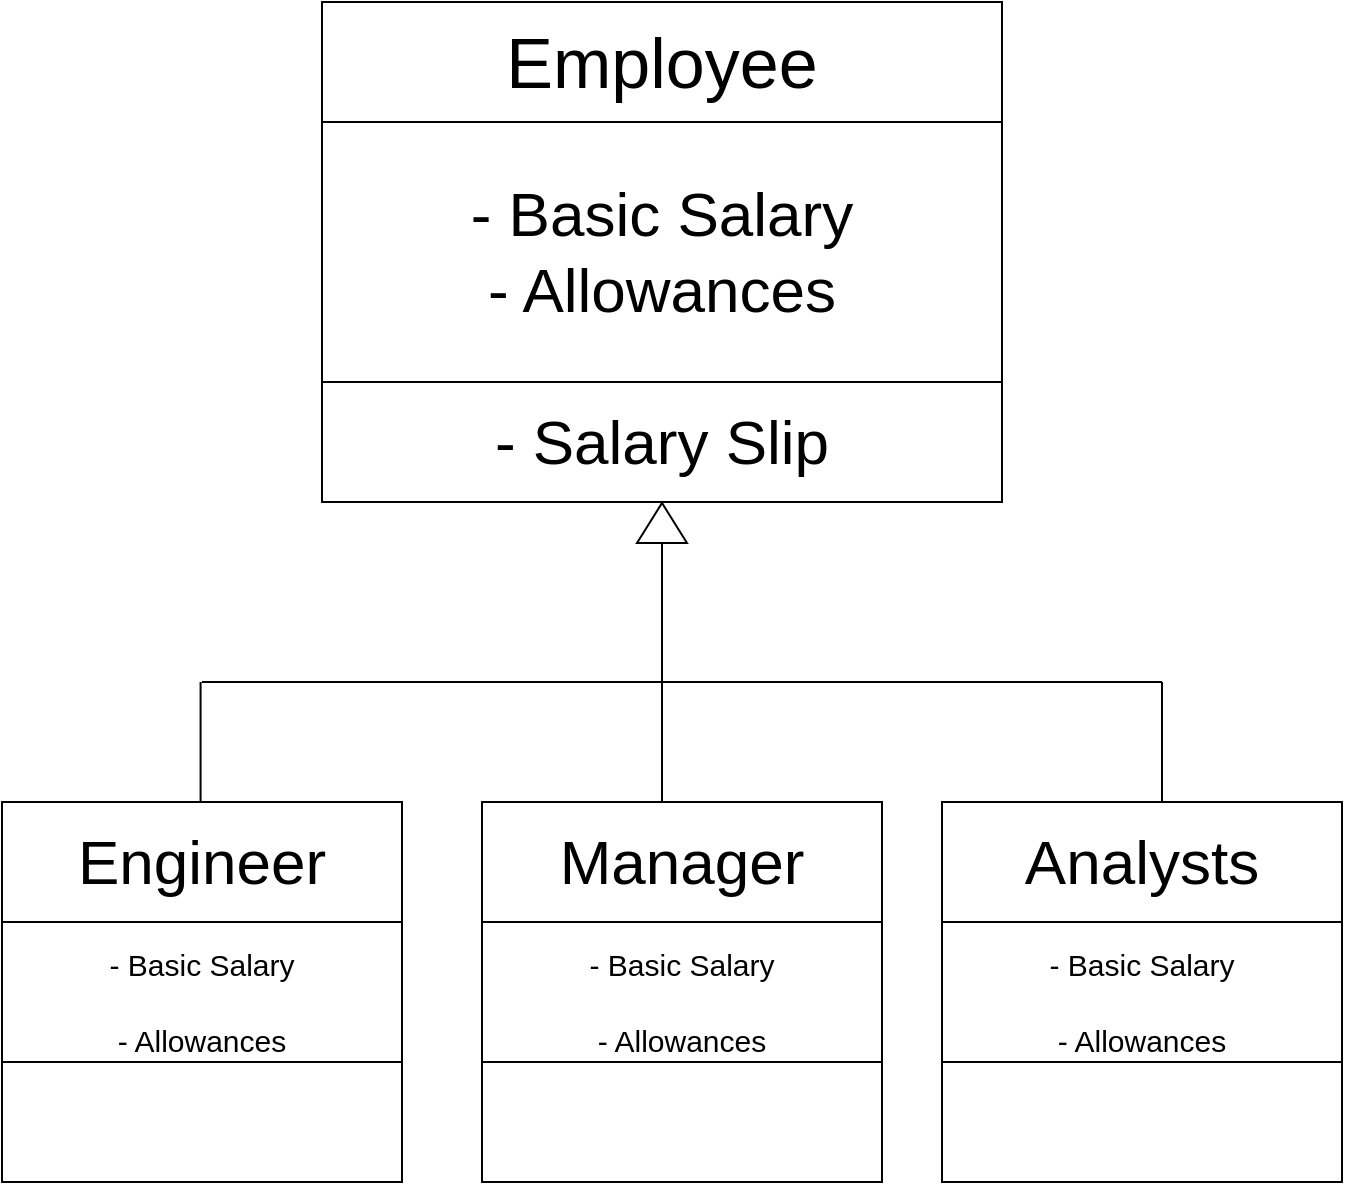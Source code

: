 <mxfile version="20.0.4" type="device"><diagram id="tRDd4zBkA574iA03V0AI" name="Page-1"><mxGraphModel dx="1117" dy="643" grid="1" gridSize="10" guides="1" tooltips="1" connect="1" arrows="1" fold="1" page="1" pageScale="1" pageWidth="850" pageHeight="1100" math="0" shadow="0"><root><mxCell id="0"/><mxCell id="1" parent="0"/><mxCell id="32otorn0YiEWyiQWV_MO-1" value="&lt;font style=&quot;font-size: 35px;&quot;&gt;Employee&lt;/font&gt;" style="rounded=0;whiteSpace=wrap;html=1;" vertex="1" parent="1"><mxGeometry x="260" y="60" width="340" height="60" as="geometry"/></mxCell><mxCell id="32otorn0YiEWyiQWV_MO-2" value="&lt;font style=&quot;font-size: 31px;&quot;&gt;- Basic Salary&lt;br&gt;- Allowances&lt;br&gt;&lt;/font&gt;" style="rounded=0;whiteSpace=wrap;html=1;" vertex="1" parent="1"><mxGeometry x="260" y="120" width="340" height="130" as="geometry"/></mxCell><mxCell id="32otorn0YiEWyiQWV_MO-3" value="&lt;font style=&quot;font-size: 31px;&quot;&gt;- Salary Slip&lt;/font&gt;" style="rounded=0;whiteSpace=wrap;html=1;" vertex="1" parent="1"><mxGeometry x="260" y="250" width="340" height="60" as="geometry"/></mxCell><mxCell id="32otorn0YiEWyiQWV_MO-4" value="Engineer" style="rounded=0;whiteSpace=wrap;html=1;fontSize=31;" vertex="1" parent="1"><mxGeometry x="100" y="460" width="200" height="60" as="geometry"/></mxCell><mxCell id="32otorn0YiEWyiQWV_MO-5" value="&lt;font style=&quot;font-size: 15px;&quot;&gt;- Basic Salary&lt;br&gt;- Allowances&lt;br&gt;&lt;/font&gt;" style="rounded=0;whiteSpace=wrap;html=1;fontSize=31;" vertex="1" parent="1"><mxGeometry x="100" y="520" width="200" height="70" as="geometry"/></mxCell><mxCell id="32otorn0YiEWyiQWV_MO-6" value="" style="rounded=0;whiteSpace=wrap;html=1;fontSize=31;" vertex="1" parent="1"><mxGeometry x="100" y="590" width="200" height="60" as="geometry"/></mxCell><mxCell id="32otorn0YiEWyiQWV_MO-7" value="" style="rounded=0;whiteSpace=wrap;html=1;fontSize=31;" vertex="1" parent="1"><mxGeometry x="340" y="590" width="200" height="60" as="geometry"/></mxCell><mxCell id="32otorn0YiEWyiQWV_MO-8" value="&lt;span style=&quot;font-size: 15px;&quot;&gt;- Basic Salary&lt;/span&gt;&lt;br style=&quot;font-size: 15px;&quot;&gt;&lt;span style=&quot;font-size: 15px;&quot;&gt;- Allowances&lt;/span&gt;" style="rounded=0;whiteSpace=wrap;html=1;fontSize=31;" vertex="1" parent="1"><mxGeometry x="340" y="520" width="200" height="70" as="geometry"/></mxCell><mxCell id="32otorn0YiEWyiQWV_MO-9" value="Manager" style="rounded=0;whiteSpace=wrap;html=1;fontSize=31;" vertex="1" parent="1"><mxGeometry x="340" y="460" width="200" height="60" as="geometry"/></mxCell><mxCell id="32otorn0YiEWyiQWV_MO-10" value="" style="rounded=0;whiteSpace=wrap;html=1;fontSize=31;" vertex="1" parent="1"><mxGeometry x="570" y="590" width="200" height="60" as="geometry"/></mxCell><mxCell id="32otorn0YiEWyiQWV_MO-11" value="&lt;span style=&quot;font-size: 15px;&quot;&gt;- Basic Salary&lt;/span&gt;&lt;br style=&quot;font-size: 15px;&quot;&gt;&lt;span style=&quot;font-size: 15px;&quot;&gt;- Allowances&lt;/span&gt;" style="rounded=0;whiteSpace=wrap;html=1;fontSize=31;" vertex="1" parent="1"><mxGeometry x="570" y="520" width="200" height="70" as="geometry"/></mxCell><mxCell id="32otorn0YiEWyiQWV_MO-12" value="Analysts" style="rounded=0;whiteSpace=wrap;html=1;fontSize=31;" vertex="1" parent="1"><mxGeometry x="570" y="460" width="200" height="60" as="geometry"/></mxCell><mxCell id="32otorn0YiEWyiQWV_MO-13" value="" style="endArrow=none;html=1;rounded=0;fontSize=31;" edge="1" parent="1"><mxGeometry width="50" height="50" relative="1" as="geometry"><mxPoint x="200" y="400" as="sourcePoint"/><mxPoint x="680" y="400" as="targetPoint"/></mxGeometry></mxCell><mxCell id="32otorn0YiEWyiQWV_MO-14" value="" style="endArrow=none;html=1;rounded=0;fontSize=31;" edge="1" parent="1"><mxGeometry width="50" height="50" relative="1" as="geometry"><mxPoint x="199.29" y="460" as="sourcePoint"/><mxPoint x="199.29" y="400" as="targetPoint"/></mxGeometry></mxCell><mxCell id="32otorn0YiEWyiQWV_MO-15" value="" style="endArrow=none;html=1;rounded=0;fontSize=31;" edge="1" parent="1"><mxGeometry width="50" height="50" relative="1" as="geometry"><mxPoint x="430" y="460" as="sourcePoint"/><mxPoint x="430" y="400" as="targetPoint"/></mxGeometry></mxCell><mxCell id="32otorn0YiEWyiQWV_MO-16" value="" style="endArrow=none;html=1;rounded=0;fontSize=31;" edge="1" parent="1"><mxGeometry width="50" height="50" relative="1" as="geometry"><mxPoint x="680" y="460" as="sourcePoint"/><mxPoint x="680" y="400" as="targetPoint"/></mxGeometry></mxCell><mxCell id="32otorn0YiEWyiQWV_MO-17" value="" style="endArrow=none;html=1;rounded=0;fontSize=31;" edge="1" parent="1"><mxGeometry width="50" height="50" relative="1" as="geometry"><mxPoint x="430" y="400" as="sourcePoint"/><mxPoint x="430" y="320" as="targetPoint"/></mxGeometry></mxCell><mxCell id="32otorn0YiEWyiQWV_MO-19" value="" style="triangle;whiteSpace=wrap;html=1;fontSize=31;rotation=-90;" vertex="1" parent="1"><mxGeometry x="420" y="308" width="20" height="25" as="geometry"/></mxCell></root></mxGraphModel></diagram></mxfile>